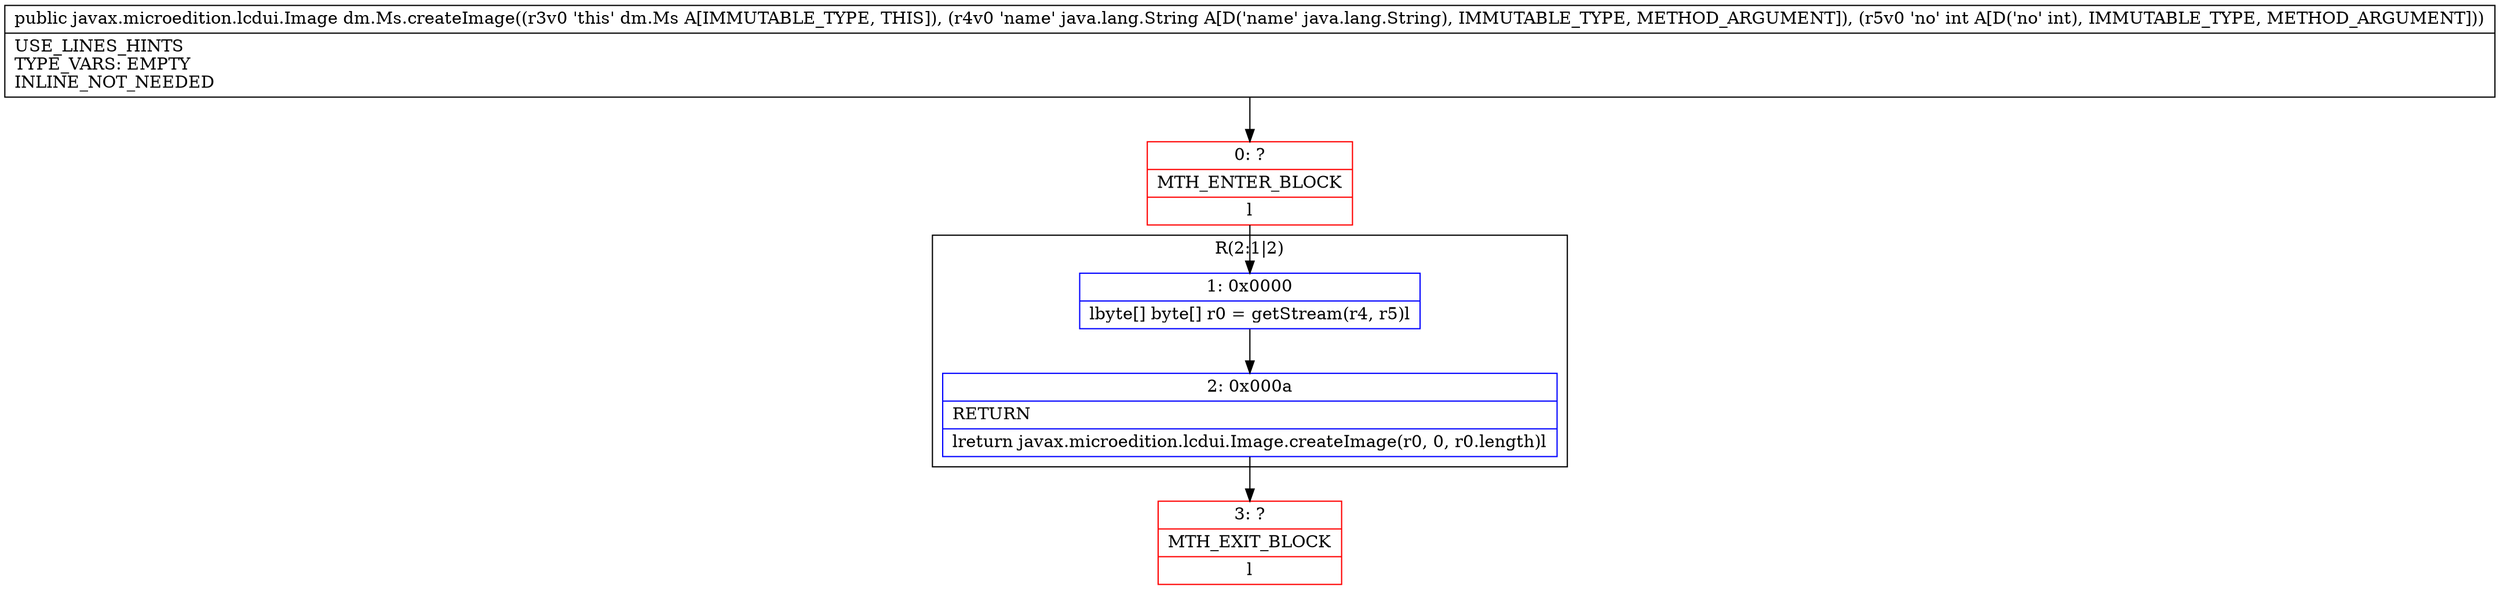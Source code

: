 digraph "CFG fordm.Ms.createImage(Ljava\/lang\/String;I)Ljavax\/microedition\/lcdui\/Image;" {
subgraph cluster_Region_1039310647 {
label = "R(2:1|2)";
node [shape=record,color=blue];
Node_1 [shape=record,label="{1\:\ 0x0000|lbyte[] byte[] r0 = getStream(r4, r5)l}"];
Node_2 [shape=record,label="{2\:\ 0x000a|RETURN\l|lreturn javax.microedition.lcdui.Image.createImage(r0, 0, r0.length)l}"];
}
Node_0 [shape=record,color=red,label="{0\:\ ?|MTH_ENTER_BLOCK\l|l}"];
Node_3 [shape=record,color=red,label="{3\:\ ?|MTH_EXIT_BLOCK\l|l}"];
MethodNode[shape=record,label="{public javax.microedition.lcdui.Image dm.Ms.createImage((r3v0 'this' dm.Ms A[IMMUTABLE_TYPE, THIS]), (r4v0 'name' java.lang.String A[D('name' java.lang.String), IMMUTABLE_TYPE, METHOD_ARGUMENT]), (r5v0 'no' int A[D('no' int), IMMUTABLE_TYPE, METHOD_ARGUMENT]))  | USE_LINES_HINTS\lTYPE_VARS: EMPTY\lINLINE_NOT_NEEDED\l}"];
MethodNode -> Node_0;
Node_1 -> Node_2;
Node_2 -> Node_3;
Node_0 -> Node_1;
}

